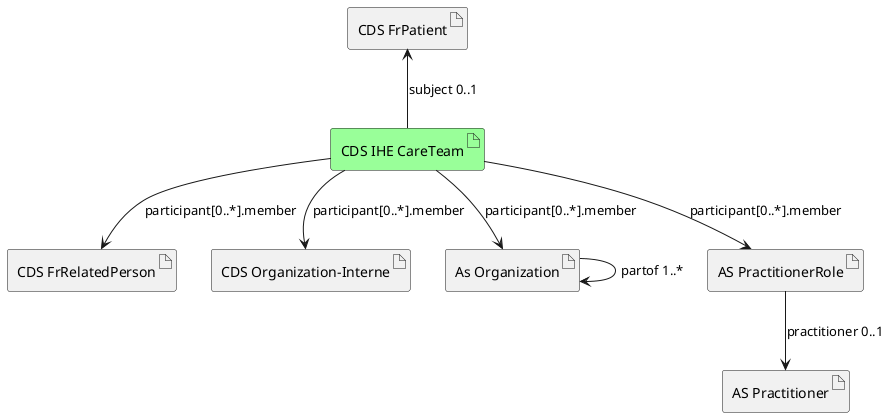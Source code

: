 @startuml document-overview

artifact "CDS FrPatient" as patient
artifact "CDS IHE CareTeam" as careteam #99FF99

artifact "CDS FrRelatedPerson" as cdsfrrelatedperson
artifact "CDS Organization-Interne" as cdsorganization
artifact "As Organization" as asorganization
artifact "AS Practitioner" as aspractitioner
artifact "AS PractitionerRole" as aspractitionerrole

url of patient is [[StructureDefinition-cds-fr-patient.html]]
url of cdsfrrelatedperson is [[StructureDefinition-cds-fr-related-person.html]]
url of careteam is [[StructureDefinition-cds-ihe-careteam.html]]
url of cdsorganization is [[StructureDefinition-cds-organization-interne.html]]

' ###########
' # Patient #
' ###########
patient <-- careteam : subject 0..1


' ############
' # careteam #
' ############
careteam --> cdsfrrelatedperson : participant[0..*].member
careteam --> cdsorganization : participant[0..*].member
careteam --> asorganization : participant[0..*].member
careteam --> aspractitionerrole : participant[0..*].member

' ##################
' # frorganization #
' ##################
asorganization --> asorganization : partof 1..*


' Dans le schéma initial, il y a d'autres relations qui n'ont pas été tracées : Lien entre orgaint et FrOrganization, Lien entre practitionerrole et organization.


' ####################
' # practitionerrole #
' ####################
aspractitionerrole -->  aspractitioner : practitioner 0..1

@enduml